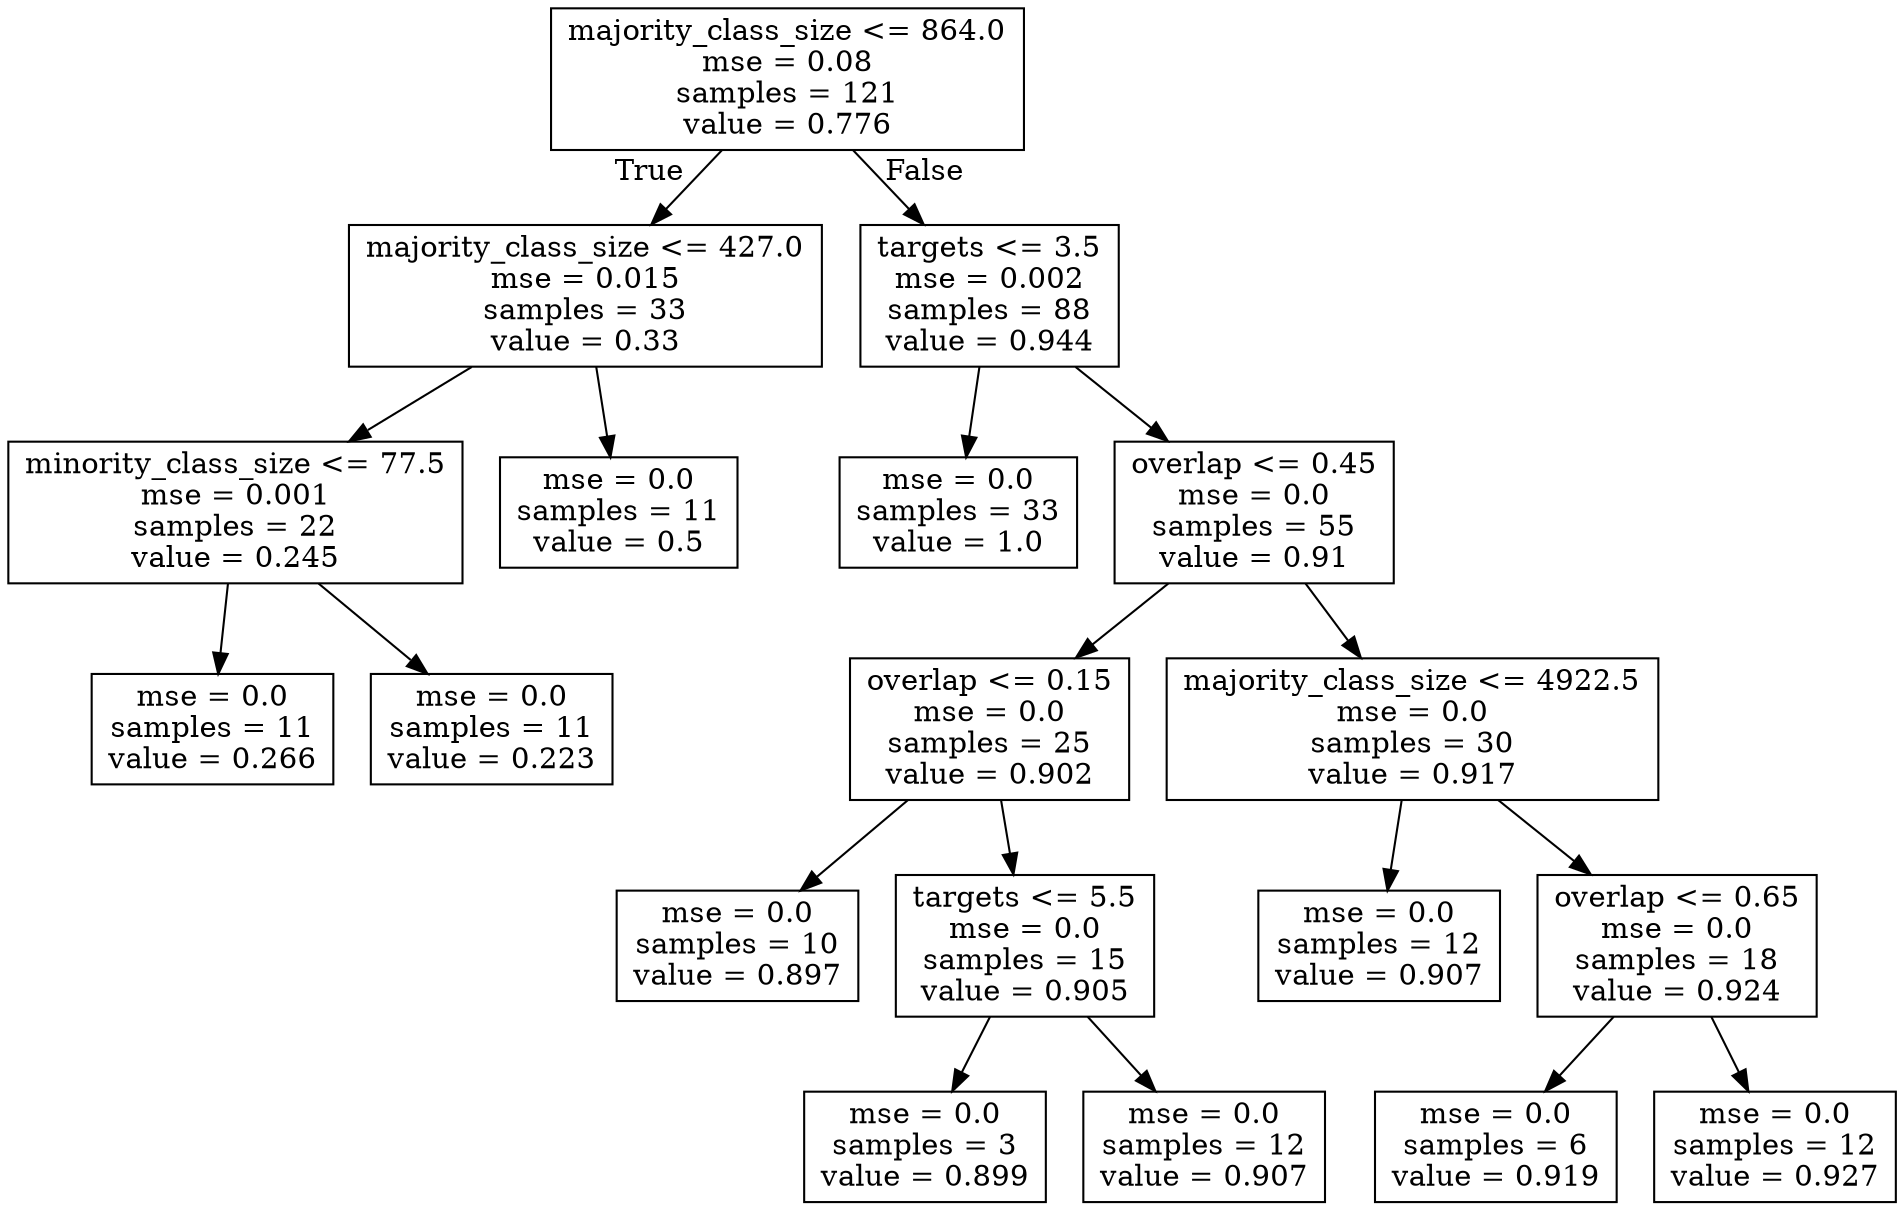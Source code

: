 digraph Tree {
node [shape=box] ;
0 [label="majority_class_size <= 864.0\nmse = 0.08\nsamples = 121\nvalue = 0.776"] ;
1 [label="majority_class_size <= 427.0\nmse = 0.015\nsamples = 33\nvalue = 0.33"] ;
0 -> 1 [labeldistance=2.5, labelangle=45, headlabel="True"] ;
2 [label="minority_class_size <= 77.5\nmse = 0.001\nsamples = 22\nvalue = 0.245"] ;
1 -> 2 ;
3 [label="mse = 0.0\nsamples = 11\nvalue = 0.266"] ;
2 -> 3 ;
4 [label="mse = 0.0\nsamples = 11\nvalue = 0.223"] ;
2 -> 4 ;
5 [label="mse = 0.0\nsamples = 11\nvalue = 0.5"] ;
1 -> 5 ;
6 [label="targets <= 3.5\nmse = 0.002\nsamples = 88\nvalue = 0.944"] ;
0 -> 6 [labeldistance=2.5, labelangle=-45, headlabel="False"] ;
7 [label="mse = 0.0\nsamples = 33\nvalue = 1.0"] ;
6 -> 7 ;
8 [label="overlap <= 0.45\nmse = 0.0\nsamples = 55\nvalue = 0.91"] ;
6 -> 8 ;
9 [label="overlap <= 0.15\nmse = 0.0\nsamples = 25\nvalue = 0.902"] ;
8 -> 9 ;
10 [label="mse = 0.0\nsamples = 10\nvalue = 0.897"] ;
9 -> 10 ;
11 [label="targets <= 5.5\nmse = 0.0\nsamples = 15\nvalue = 0.905"] ;
9 -> 11 ;
12 [label="mse = 0.0\nsamples = 3\nvalue = 0.899"] ;
11 -> 12 ;
13 [label="mse = 0.0\nsamples = 12\nvalue = 0.907"] ;
11 -> 13 ;
14 [label="majority_class_size <= 4922.5\nmse = 0.0\nsamples = 30\nvalue = 0.917"] ;
8 -> 14 ;
15 [label="mse = 0.0\nsamples = 12\nvalue = 0.907"] ;
14 -> 15 ;
16 [label="overlap <= 0.65\nmse = 0.0\nsamples = 18\nvalue = 0.924"] ;
14 -> 16 ;
17 [label="mse = 0.0\nsamples = 6\nvalue = 0.919"] ;
16 -> 17 ;
18 [label="mse = 0.0\nsamples = 12\nvalue = 0.927"] ;
16 -> 18 ;
}